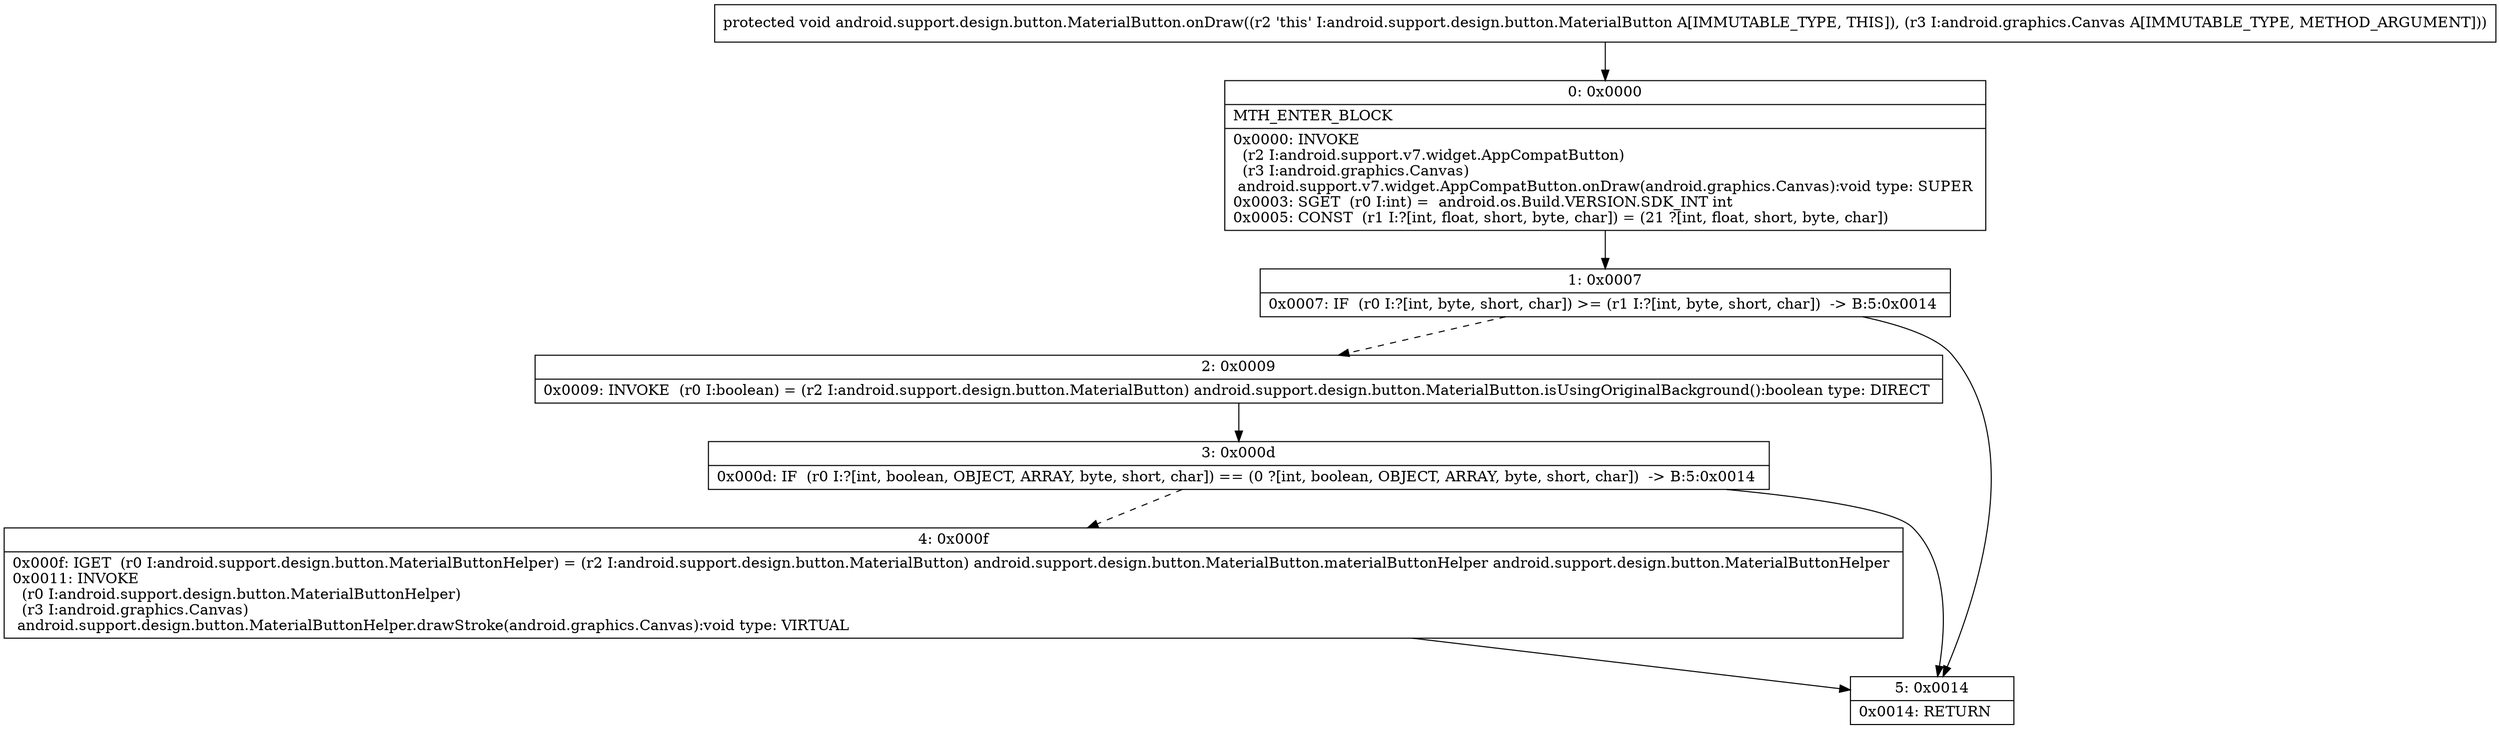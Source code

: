digraph "CFG forandroid.support.design.button.MaterialButton.onDraw(Landroid\/graphics\/Canvas;)V" {
Node_0 [shape=record,label="{0\:\ 0x0000|MTH_ENTER_BLOCK\l|0x0000: INVOKE  \l  (r2 I:android.support.v7.widget.AppCompatButton)\l  (r3 I:android.graphics.Canvas)\l android.support.v7.widget.AppCompatButton.onDraw(android.graphics.Canvas):void type: SUPER \l0x0003: SGET  (r0 I:int) =  android.os.Build.VERSION.SDK_INT int \l0x0005: CONST  (r1 I:?[int, float, short, byte, char]) = (21 ?[int, float, short, byte, char]) \l}"];
Node_1 [shape=record,label="{1\:\ 0x0007|0x0007: IF  (r0 I:?[int, byte, short, char]) \>= (r1 I:?[int, byte, short, char])  \-\> B:5:0x0014 \l}"];
Node_2 [shape=record,label="{2\:\ 0x0009|0x0009: INVOKE  (r0 I:boolean) = (r2 I:android.support.design.button.MaterialButton) android.support.design.button.MaterialButton.isUsingOriginalBackground():boolean type: DIRECT \l}"];
Node_3 [shape=record,label="{3\:\ 0x000d|0x000d: IF  (r0 I:?[int, boolean, OBJECT, ARRAY, byte, short, char]) == (0 ?[int, boolean, OBJECT, ARRAY, byte, short, char])  \-\> B:5:0x0014 \l}"];
Node_4 [shape=record,label="{4\:\ 0x000f|0x000f: IGET  (r0 I:android.support.design.button.MaterialButtonHelper) = (r2 I:android.support.design.button.MaterialButton) android.support.design.button.MaterialButton.materialButtonHelper android.support.design.button.MaterialButtonHelper \l0x0011: INVOKE  \l  (r0 I:android.support.design.button.MaterialButtonHelper)\l  (r3 I:android.graphics.Canvas)\l android.support.design.button.MaterialButtonHelper.drawStroke(android.graphics.Canvas):void type: VIRTUAL \l}"];
Node_5 [shape=record,label="{5\:\ 0x0014|0x0014: RETURN   \l}"];
MethodNode[shape=record,label="{protected void android.support.design.button.MaterialButton.onDraw((r2 'this' I:android.support.design.button.MaterialButton A[IMMUTABLE_TYPE, THIS]), (r3 I:android.graphics.Canvas A[IMMUTABLE_TYPE, METHOD_ARGUMENT])) }"];
MethodNode -> Node_0;
Node_0 -> Node_1;
Node_1 -> Node_2[style=dashed];
Node_1 -> Node_5;
Node_2 -> Node_3;
Node_3 -> Node_4[style=dashed];
Node_3 -> Node_5;
Node_4 -> Node_5;
}

